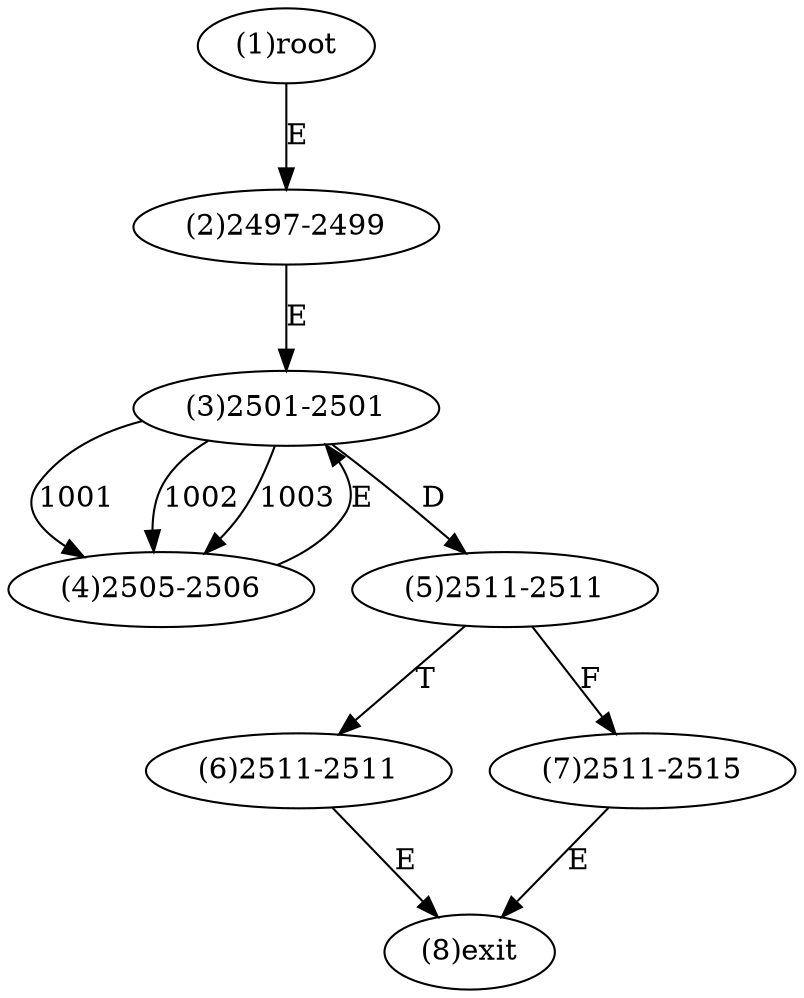 digraph "" { 
1[ label="(1)root"];
2[ label="(2)2497-2499"];
3[ label="(3)2501-2501"];
4[ label="(4)2505-2506"];
5[ label="(5)2511-2511"];
6[ label="(6)2511-2511"];
7[ label="(7)2511-2515"];
8[ label="(8)exit"];
1->2[ label="E"];
2->3[ label="E"];
3->4[ label="1001"];
3->4[ label="1002"];
3->4[ label="1003"];
3->5[ label="D"];
4->3[ label="E"];
5->7[ label="F"];
5->6[ label="T"];
6->8[ label="E"];
7->8[ label="E"];
}